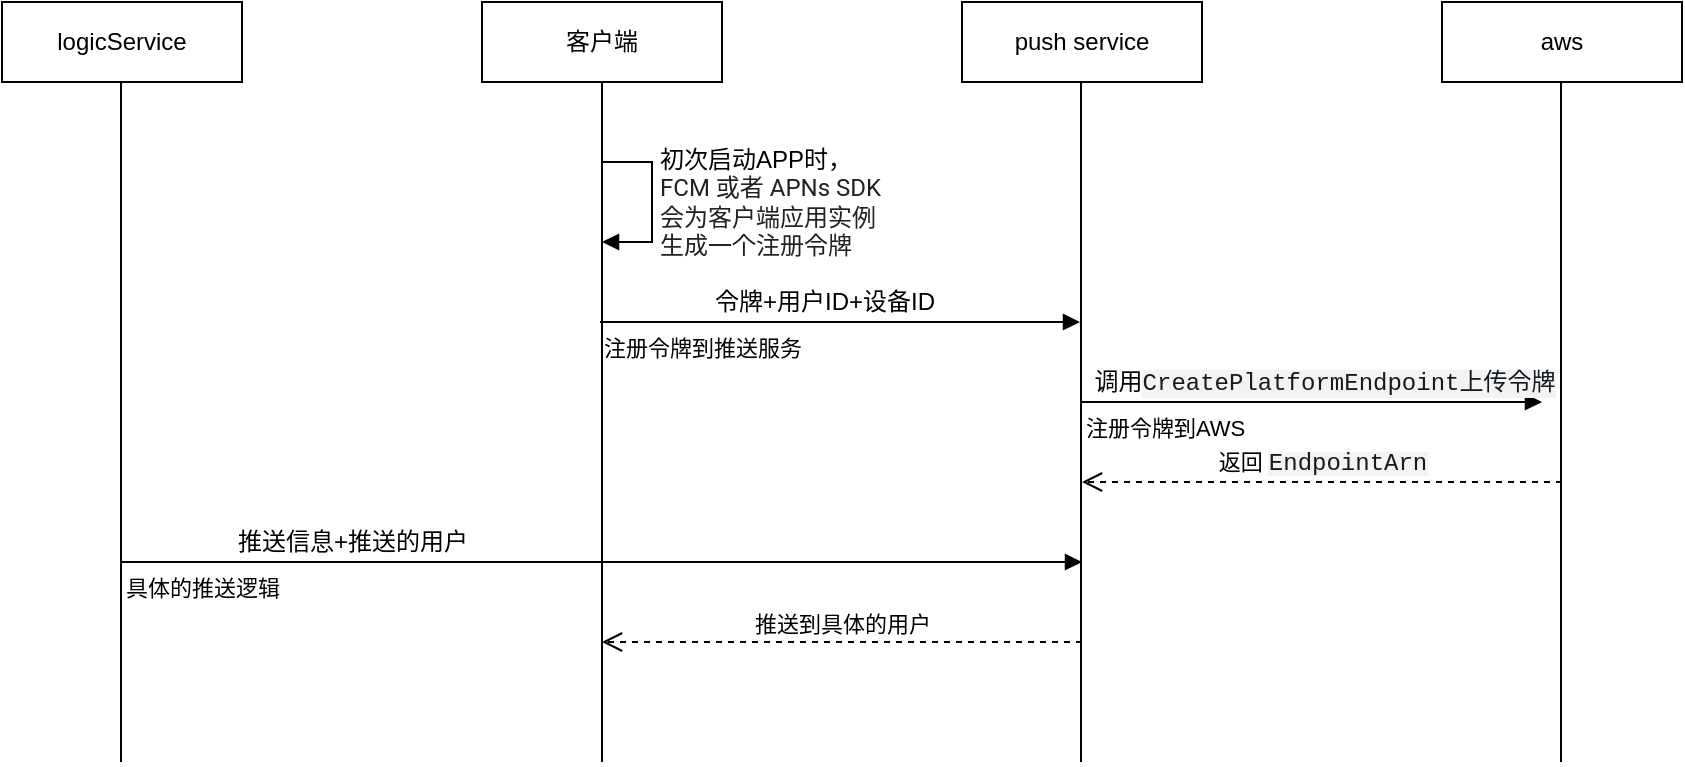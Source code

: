 <mxfile version="13.6.6" type="github"><diagram id="9KnT0wBdrJNDWL59IS_E" name="Page-1"><mxGraphModel dx="914" dy="549" grid="1" gridSize="10" guides="1" tooltips="1" connect="1" arrows="1" fold="1" page="1" pageScale="1" pageWidth="827" pageHeight="1169" math="0" shadow="0"><root><mxCell id="0"/><mxCell id="1" parent="0"/><mxCell id="84IwDNWAxl3gZV-KlOlL-1" value="客户端" style="rounded=0;whiteSpace=wrap;html=1;" vertex="1" parent="1"><mxGeometry x="280" y="120" width="120" height="40" as="geometry"/></mxCell><mxCell id="84IwDNWAxl3gZV-KlOlL-2" value="push service" style="rounded=0;whiteSpace=wrap;html=1;" vertex="1" parent="1"><mxGeometry x="520" y="120" width="120" height="40" as="geometry"/></mxCell><mxCell id="84IwDNWAxl3gZV-KlOlL-3" value="aws" style="rounded=0;whiteSpace=wrap;html=1;" vertex="1" parent="1"><mxGeometry x="760" y="120" width="120" height="40" as="geometry"/></mxCell><mxCell id="84IwDNWAxl3gZV-KlOlL-4" value="" style="endArrow=none;html=1;entryX=0.5;entryY=1;entryDx=0;entryDy=0;" edge="1" parent="1" target="84IwDNWAxl3gZV-KlOlL-1"><mxGeometry width="50" height="50" relative="1" as="geometry"><mxPoint x="340" y="500" as="sourcePoint"/><mxPoint x="370" y="160" as="targetPoint"/></mxGeometry></mxCell><mxCell id="84IwDNWAxl3gZV-KlOlL-5" value="" style="endArrow=none;html=1;entryX=0.5;entryY=1;entryDx=0;entryDy=0;" edge="1" parent="1"><mxGeometry width="50" height="50" relative="1" as="geometry"><mxPoint x="579.5" y="500" as="sourcePoint"/><mxPoint x="579.5" y="160" as="targetPoint"/></mxGeometry></mxCell><mxCell id="84IwDNWAxl3gZV-KlOlL-6" value="" style="endArrow=none;html=1;entryX=0.5;entryY=1;entryDx=0;entryDy=0;" edge="1" parent="1"><mxGeometry width="50" height="50" relative="1" as="geometry"><mxPoint x="819.5" y="500" as="sourcePoint"/><mxPoint x="819.5" y="160" as="targetPoint"/></mxGeometry></mxCell><mxCell id="84IwDNWAxl3gZV-KlOlL-8" value="&lt;font style=&quot;font-size: 12px&quot;&gt;初次启动APP时，&lt;br&gt;&lt;span style=&quot;color: rgb(32 , 33 , 36) ; font-family: &amp;#34;roboto&amp;#34; , &amp;#34;noto sans&amp;#34; , &amp;#34;noto sans jp&amp;#34; , &amp;#34;noto sans kr&amp;#34; , &amp;#34;noto naskh arabic&amp;#34; , &amp;#34;noto sans thai&amp;#34; , &amp;#34;noto sans hebrew&amp;#34; , &amp;#34;noto sans bengali&amp;#34; , sans-serif&quot;&gt;FCM 或者 APNs SDK &lt;br&gt;会为客户端应用实例&lt;br&gt;生成一个注册令牌&lt;/span&gt;&lt;/font&gt;" style="edgeStyle=orthogonalEdgeStyle;html=1;align=left;spacingLeft=2;endArrow=block;rounded=0;" edge="1" parent="1"><mxGeometry relative="1" as="geometry"><mxPoint x="340" y="200" as="sourcePoint"/><Array as="points"><mxPoint x="365" y="200"/><mxPoint x="365" y="240"/><mxPoint x="345" y="240"/></Array><mxPoint x="340" y="240" as="targetPoint"/></mxGeometry></mxCell><mxCell id="84IwDNWAxl3gZV-KlOlL-10" value="注册令牌到推送服务" style="endArrow=block;endFill=1;html=1;edgeStyle=orthogonalEdgeStyle;align=left;verticalAlign=top;" edge="1" parent="1"><mxGeometry x="-1" relative="1" as="geometry"><mxPoint x="339" y="280" as="sourcePoint"/><mxPoint x="579" y="280" as="targetPoint"/></mxGeometry></mxCell><mxCell id="84IwDNWAxl3gZV-KlOlL-12" value="令牌+用户ID+设备ID" style="text;html=1;align=center;verticalAlign=middle;resizable=0;points=[];autosize=1;" vertex="1" parent="1"><mxGeometry x="386" y="260" width="130" height="20" as="geometry"/></mxCell><mxCell id="84IwDNWAxl3gZV-KlOlL-13" value="注册令牌到AWS" style="endArrow=block;endFill=1;html=1;edgeStyle=orthogonalEdgeStyle;align=left;verticalAlign=top;" edge="1" parent="1"><mxGeometry x="-1" relative="1" as="geometry"><mxPoint x="580" y="320" as="sourcePoint"/><mxPoint x="810" y="320" as="targetPoint"/></mxGeometry></mxCell><mxCell id="84IwDNWAxl3gZV-KlOlL-15" value="&lt;font style=&quot;font-size: 12px&quot;&gt;调用&lt;span style=&quot;color: rgb(22 , 25 , 31) ; font-family: &amp;#34;monaco&amp;#34; , &amp;#34;menlo&amp;#34; , &amp;#34;consolas&amp;#34; , &amp;#34;courier prime&amp;#34; , &amp;#34;courier&amp;#34; , &amp;#34;courier new&amp;#34; , monospace ; text-align: left ; background-color: rgb(242 , 243 , 243)&quot;&gt;CreatePlatformEndpoint上传令牌&lt;/span&gt;&lt;/font&gt;" style="text;html=1;align=center;verticalAlign=middle;resizable=0;points=[];autosize=1;" vertex="1" parent="1"><mxGeometry x="576" y="300" width="250" height="20" as="geometry"/></mxCell><mxCell id="84IwDNWAxl3gZV-KlOlL-16" value="返回&amp;nbsp;&lt;span style=&quot;color: rgb(22 , 25 , 31) ; font-family: &amp;#34;monaco&amp;#34; , &amp;#34;menlo&amp;#34; , &amp;#34;consolas&amp;#34; , &amp;#34;courier prime&amp;#34; , &amp;#34;courier&amp;#34; , &amp;#34;courier new&amp;#34; , monospace ; background-color: rgb(242 , 243 , 243)&quot;&gt;&lt;font style=&quot;font-size: 12px&quot;&gt;EndpointArn&lt;/font&gt;&lt;/span&gt;" style="html=1;verticalAlign=bottom;endArrow=open;dashed=1;endSize=8;" edge="1" parent="1"><mxGeometry relative="1" as="geometry"><mxPoint x="820" y="360" as="sourcePoint"/><mxPoint x="580" y="360" as="targetPoint"/></mxGeometry></mxCell><mxCell id="84IwDNWAxl3gZV-KlOlL-18" value="logicService" style="rounded=0;whiteSpace=wrap;html=1;" vertex="1" parent="1"><mxGeometry x="40" y="120" width="120" height="40" as="geometry"/></mxCell><mxCell id="84IwDNWAxl3gZV-KlOlL-19" value="" style="endArrow=none;html=1;entryX=0.5;entryY=1;entryDx=0;entryDy=0;" edge="1" parent="1"><mxGeometry width="50" height="50" relative="1" as="geometry"><mxPoint x="99.5" y="500" as="sourcePoint"/><mxPoint x="99.5" y="160" as="targetPoint"/></mxGeometry></mxCell><mxCell id="84IwDNWAxl3gZV-KlOlL-20" value="具体的推送逻辑" style="endArrow=block;endFill=1;html=1;edgeStyle=orthogonalEdgeStyle;align=left;verticalAlign=top;" edge="1" parent="1"><mxGeometry x="-1" relative="1" as="geometry"><mxPoint x="100" y="400" as="sourcePoint"/><mxPoint x="580" y="400" as="targetPoint"/></mxGeometry></mxCell><mxCell id="84IwDNWAxl3gZV-KlOlL-22" value="推送信息+推送的用户" style="text;html=1;align=center;verticalAlign=middle;resizable=0;points=[];autosize=1;" vertex="1" parent="1"><mxGeometry x="150" y="380" width="130" height="20" as="geometry"/></mxCell><mxCell id="84IwDNWAxl3gZV-KlOlL-23" value="推送到具体的用户" style="html=1;verticalAlign=bottom;endArrow=open;dashed=1;endSize=8;" edge="1" parent="1"><mxGeometry relative="1" as="geometry"><mxPoint x="580" y="440" as="sourcePoint"/><mxPoint x="340" y="440" as="targetPoint"/></mxGeometry></mxCell></root></mxGraphModel></diagram></mxfile>